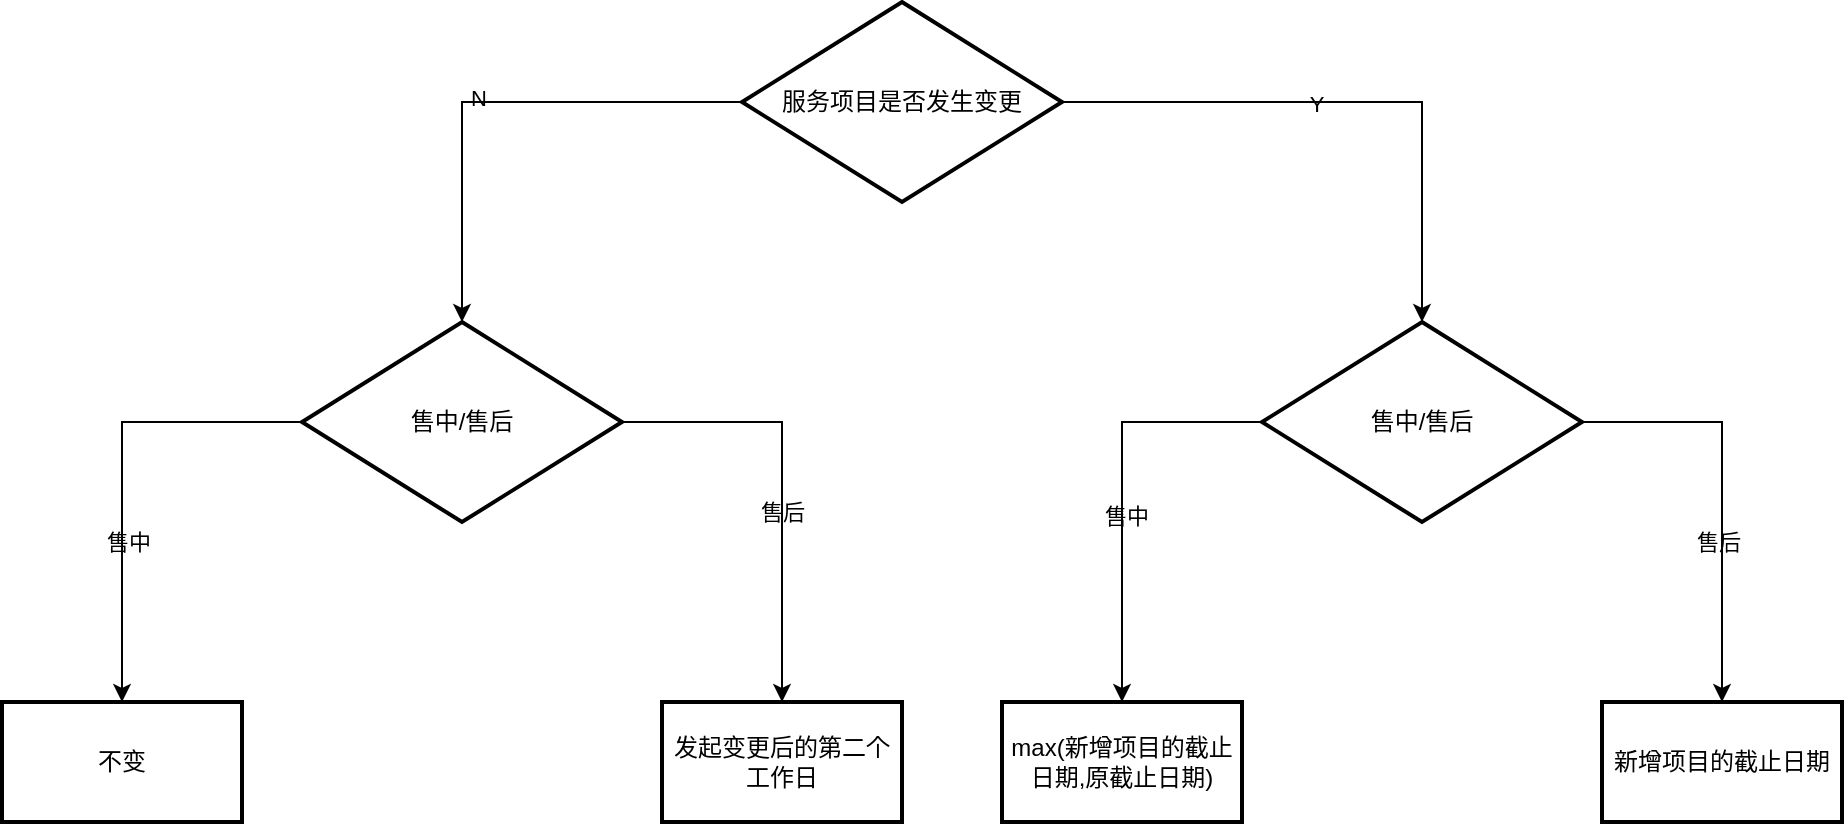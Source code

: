 <mxfile version="22.1.1" type="github">
  <diagram name="第 1 页" id="fmSRMOf3oGq98TU7JJhl">
    <mxGraphModel dx="2022" dy="1784" grid="1" gridSize="10" guides="1" tooltips="1" connect="1" arrows="1" fold="1" page="1" pageScale="1" pageWidth="827" pageHeight="1169" background="none" math="0" shadow="0">
      <root>
        <mxCell id="0" />
        <mxCell id="1" parent="0" />
        <mxCell id="oRBVNpsIv-l0nJP6BHm_-3" value="" style="edgeStyle=orthogonalEdgeStyle;rounded=0;orthogonalLoop=1;jettySize=auto;html=1;labelBackgroundColor=none;fontColor=default;" edge="1" parent="1" source="oRBVNpsIv-l0nJP6BHm_-1" target="oRBVNpsIv-l0nJP6BHm_-2">
          <mxGeometry relative="1" as="geometry" />
        </mxCell>
        <mxCell id="oRBVNpsIv-l0nJP6BHm_-4" value="Y" style="edgeLabel;html=1;align=center;verticalAlign=middle;resizable=0;points=[];labelBackgroundColor=none;rounded=0;" vertex="1" connectable="0" parent="oRBVNpsIv-l0nJP6BHm_-3">
          <mxGeometry x="-0.125" y="-1" relative="1" as="geometry">
            <mxPoint as="offset" />
          </mxGeometry>
        </mxCell>
        <mxCell id="oRBVNpsIv-l0nJP6BHm_-6" value="" style="edgeStyle=orthogonalEdgeStyle;rounded=0;orthogonalLoop=1;jettySize=auto;html=1;entryX=0.5;entryY=0;entryDx=0;entryDy=0;entryPerimeter=0;labelBackgroundColor=none;fontColor=default;" edge="1" parent="1" source="oRBVNpsIv-l0nJP6BHm_-1" target="oRBVNpsIv-l0nJP6BHm_-8">
          <mxGeometry relative="1" as="geometry">
            <mxPoint x="100" y="20" as="targetPoint" />
          </mxGeometry>
        </mxCell>
        <mxCell id="oRBVNpsIv-l0nJP6BHm_-9" value="N" style="edgeLabel;html=1;align=center;verticalAlign=middle;resizable=0;points=[];labelBackgroundColor=none;rounded=0;" vertex="1" connectable="0" parent="oRBVNpsIv-l0nJP6BHm_-6">
          <mxGeometry x="0.06" y="-2" relative="1" as="geometry">
            <mxPoint as="offset" />
          </mxGeometry>
        </mxCell>
        <mxCell id="oRBVNpsIv-l0nJP6BHm_-1" value="服务项目是否发生变更" style="strokeWidth=2;html=1;shape=mxgraph.flowchart.decision;whiteSpace=wrap;labelBackgroundColor=none;rounded=0;" vertex="1" parent="1">
          <mxGeometry x="100" y="-30" width="160" height="100" as="geometry" />
        </mxCell>
        <mxCell id="oRBVNpsIv-l0nJP6BHm_-11" value="" style="edgeStyle=orthogonalEdgeStyle;rounded=0;orthogonalLoop=1;jettySize=auto;html=1;labelBackgroundColor=none;fontColor=default;" edge="1" parent="1" source="oRBVNpsIv-l0nJP6BHm_-2" target="oRBVNpsIv-l0nJP6BHm_-10">
          <mxGeometry relative="1" as="geometry" />
        </mxCell>
        <mxCell id="oRBVNpsIv-l0nJP6BHm_-12" value="售中" style="edgeLabel;html=1;align=center;verticalAlign=middle;resizable=0;points=[];labelBackgroundColor=none;rounded=0;" vertex="1" connectable="0" parent="oRBVNpsIv-l0nJP6BHm_-11">
          <mxGeometry x="0.112" y="2" relative="1" as="geometry">
            <mxPoint as="offset" />
          </mxGeometry>
        </mxCell>
        <mxCell id="oRBVNpsIv-l0nJP6BHm_-14" value="" style="edgeStyle=orthogonalEdgeStyle;rounded=0;orthogonalLoop=1;jettySize=auto;html=1;labelBackgroundColor=none;fontColor=default;" edge="1" parent="1" source="oRBVNpsIv-l0nJP6BHm_-2" target="oRBVNpsIv-l0nJP6BHm_-13">
          <mxGeometry relative="1" as="geometry" />
        </mxCell>
        <mxCell id="oRBVNpsIv-l0nJP6BHm_-15" value="售后" style="edgeLabel;html=1;align=center;verticalAlign=middle;resizable=0;points=[];labelBackgroundColor=none;rounded=0;" vertex="1" connectable="0" parent="oRBVNpsIv-l0nJP6BHm_-14">
          <mxGeometry x="0.235" y="-2" relative="1" as="geometry">
            <mxPoint as="offset" />
          </mxGeometry>
        </mxCell>
        <mxCell id="oRBVNpsIv-l0nJP6BHm_-2" value="售中/售后" style="strokeWidth=2;html=1;shape=mxgraph.flowchart.decision;whiteSpace=wrap;labelBackgroundColor=none;rounded=0;" vertex="1" parent="1">
          <mxGeometry x="360" y="130" width="160" height="100" as="geometry" />
        </mxCell>
        <mxCell id="oRBVNpsIv-l0nJP6BHm_-17" value="" style="edgeStyle=orthogonalEdgeStyle;rounded=0;orthogonalLoop=1;jettySize=auto;html=1;labelBackgroundColor=none;fontColor=default;" edge="1" parent="1" source="oRBVNpsIv-l0nJP6BHm_-8" target="oRBVNpsIv-l0nJP6BHm_-16">
          <mxGeometry relative="1" as="geometry" />
        </mxCell>
        <mxCell id="oRBVNpsIv-l0nJP6BHm_-18" value="售后" style="edgeLabel;html=1;align=center;verticalAlign=middle;resizable=0;points=[];labelBackgroundColor=none;rounded=0;" vertex="1" connectable="0" parent="oRBVNpsIv-l0nJP6BHm_-17">
          <mxGeometry x="0.13" relative="1" as="geometry">
            <mxPoint as="offset" />
          </mxGeometry>
        </mxCell>
        <mxCell id="oRBVNpsIv-l0nJP6BHm_-20" value="" style="edgeStyle=orthogonalEdgeStyle;rounded=0;orthogonalLoop=1;jettySize=auto;html=1;labelBackgroundColor=none;fontColor=default;" edge="1" parent="1" source="oRBVNpsIv-l0nJP6BHm_-8" target="oRBVNpsIv-l0nJP6BHm_-19">
          <mxGeometry relative="1" as="geometry" />
        </mxCell>
        <mxCell id="oRBVNpsIv-l0nJP6BHm_-21" value="售中" style="edgeLabel;html=1;align=center;verticalAlign=middle;resizable=0;points=[];labelBackgroundColor=none;rounded=0;" vertex="1" connectable="0" parent="oRBVNpsIv-l0nJP6BHm_-20">
          <mxGeometry x="0.3" y="3" relative="1" as="geometry">
            <mxPoint as="offset" />
          </mxGeometry>
        </mxCell>
        <mxCell id="oRBVNpsIv-l0nJP6BHm_-8" value="售中/售后" style="strokeWidth=2;html=1;shape=mxgraph.flowchart.decision;whiteSpace=wrap;labelBackgroundColor=none;rounded=0;" vertex="1" parent="1">
          <mxGeometry x="-120" y="130" width="160" height="100" as="geometry" />
        </mxCell>
        <mxCell id="oRBVNpsIv-l0nJP6BHm_-10" value="max(新增项目的截止日期,原截止日期)" style="whiteSpace=wrap;html=1;strokeWidth=2;labelBackgroundColor=none;rounded=0;" vertex="1" parent="1">
          <mxGeometry x="230" y="320" width="120" height="60" as="geometry" />
        </mxCell>
        <mxCell id="oRBVNpsIv-l0nJP6BHm_-13" value="新增项目的截止日期" style="whiteSpace=wrap;html=1;strokeWidth=2;labelBackgroundColor=none;rounded=0;" vertex="1" parent="1">
          <mxGeometry x="530" y="320" width="120" height="60" as="geometry" />
        </mxCell>
        <mxCell id="oRBVNpsIv-l0nJP6BHm_-16" value="发起变更后的第二个工作日" style="whiteSpace=wrap;html=1;strokeWidth=2;labelBackgroundColor=none;rounded=0;" vertex="1" parent="1">
          <mxGeometry x="60" y="320" width="120" height="60" as="geometry" />
        </mxCell>
        <mxCell id="oRBVNpsIv-l0nJP6BHm_-19" value="不变" style="whiteSpace=wrap;html=1;strokeWidth=2;labelBackgroundColor=none;rounded=0;" vertex="1" parent="1">
          <mxGeometry x="-270" y="320" width="120" height="60" as="geometry" />
        </mxCell>
      </root>
    </mxGraphModel>
  </diagram>
</mxfile>

